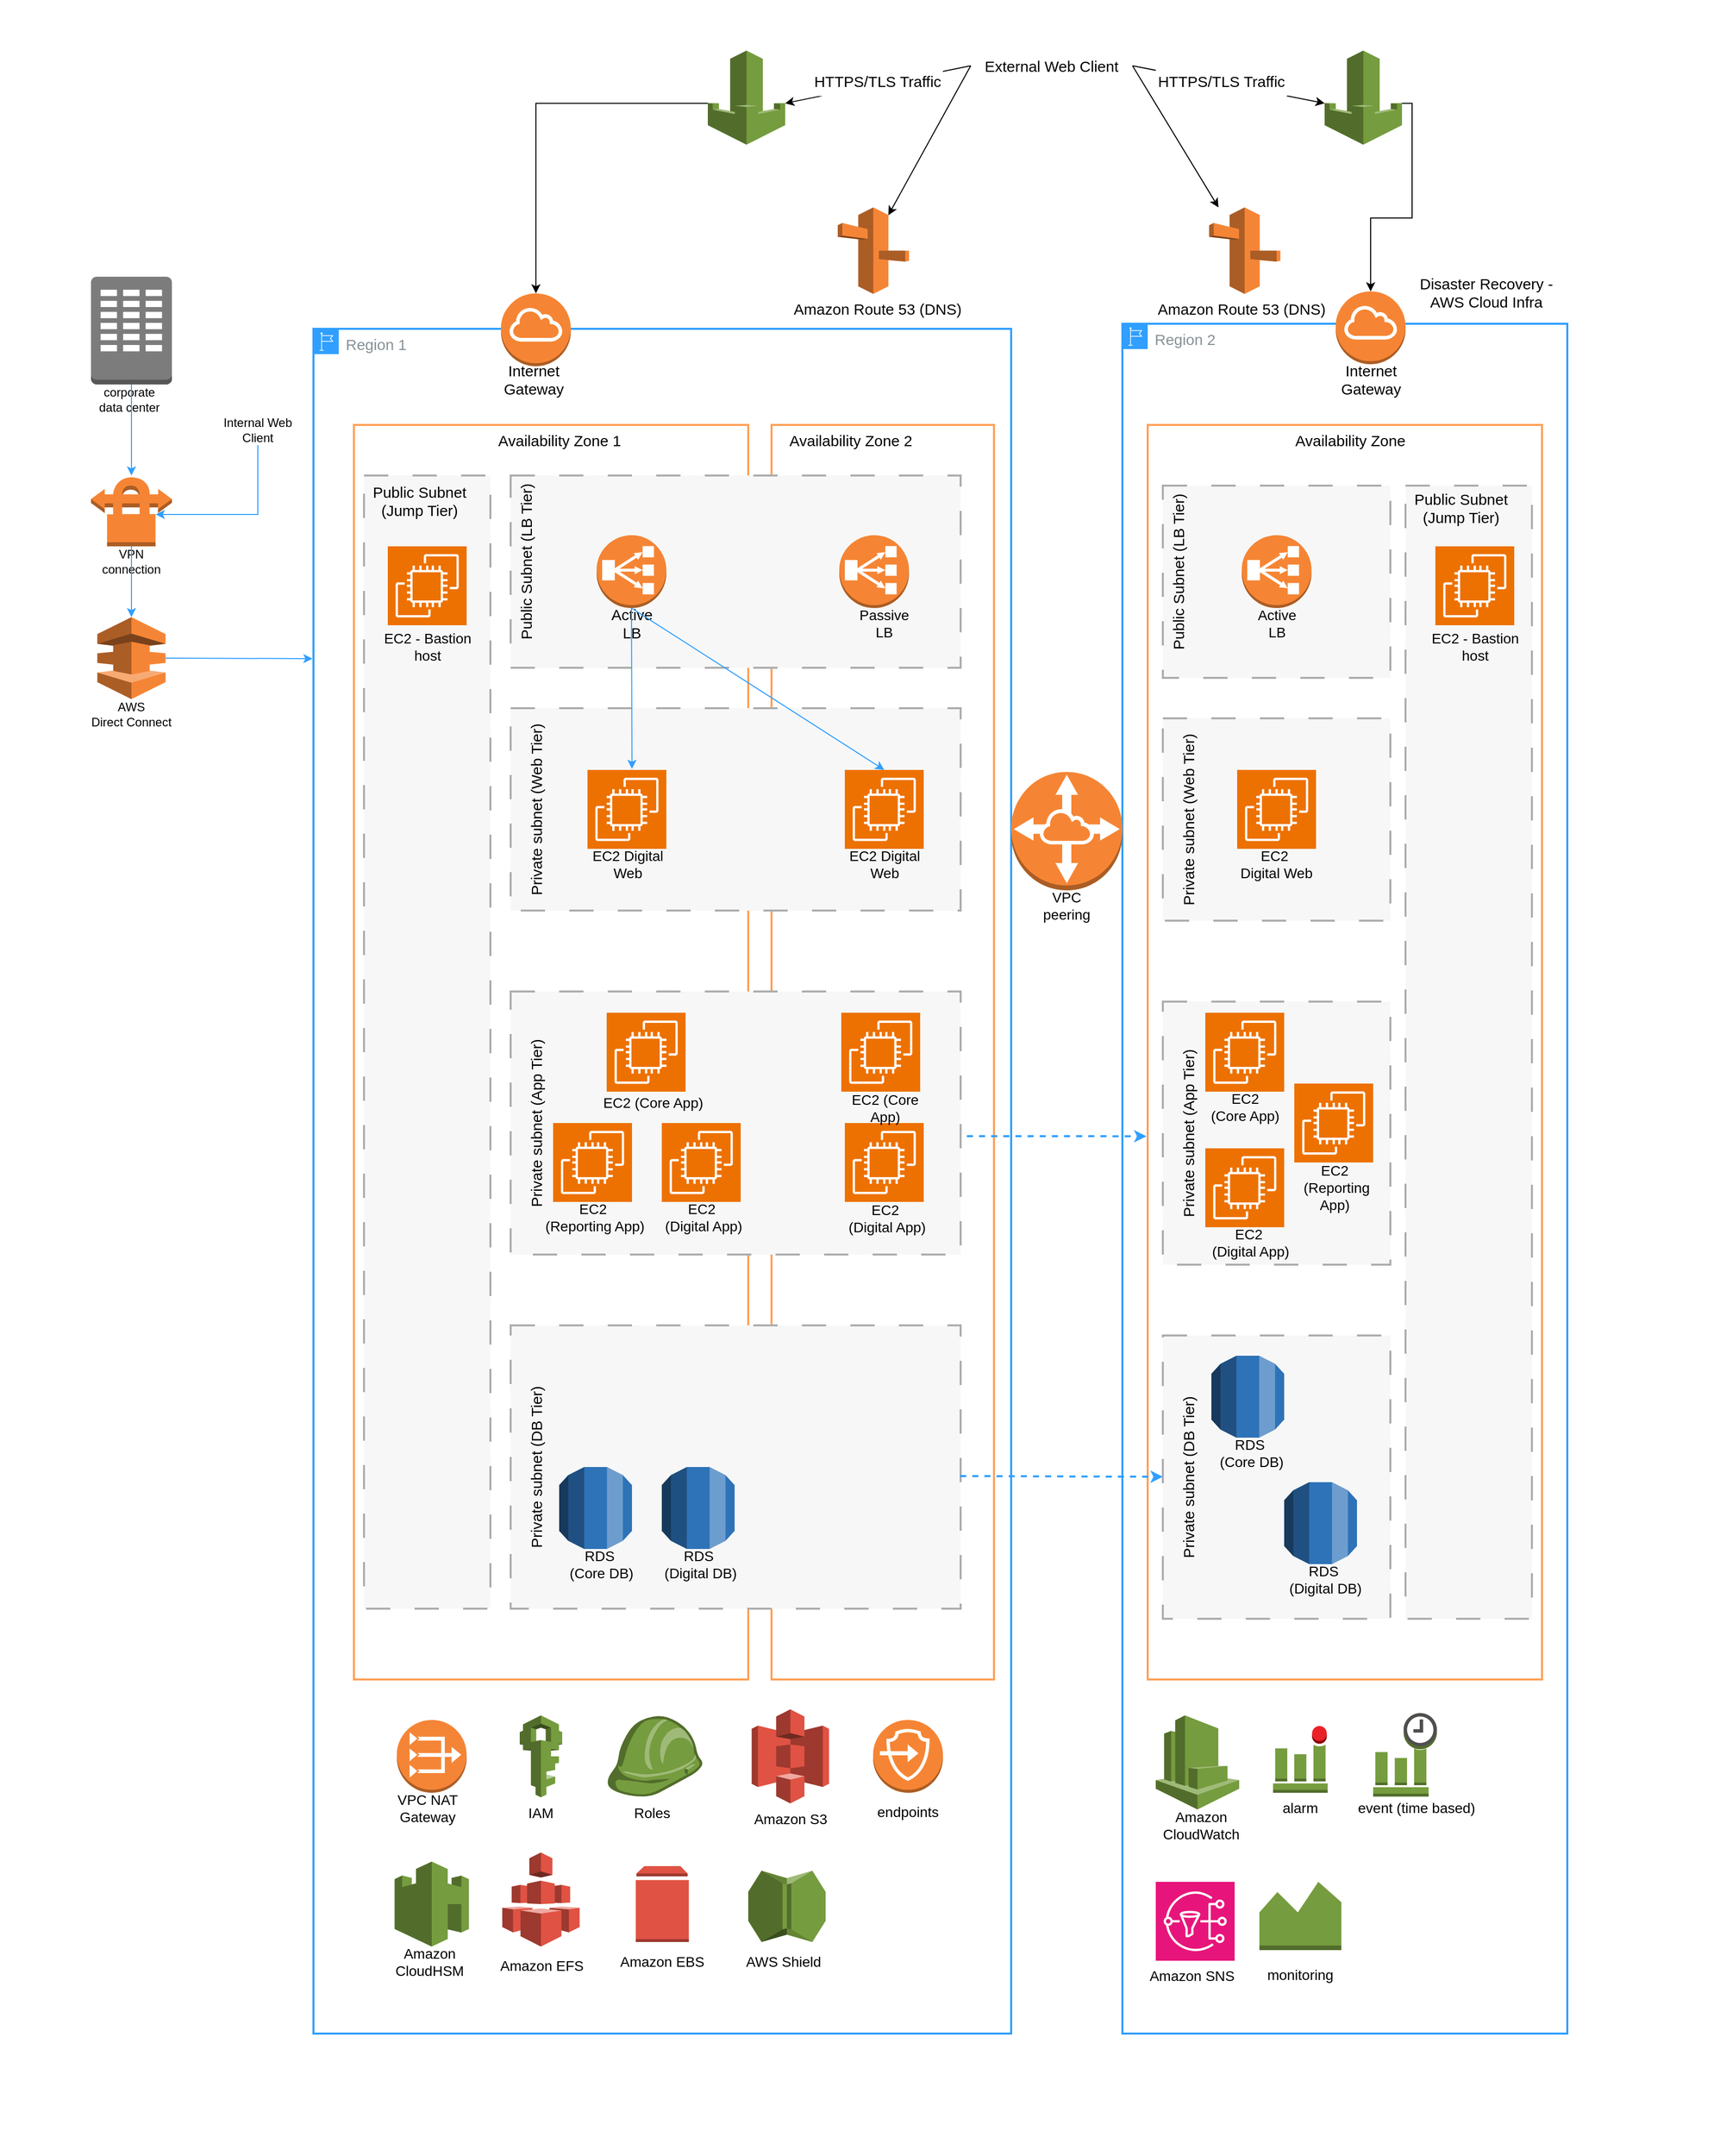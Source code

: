 <mxfile version="23.1.1" type="github">
  <diagram id="Ht1M8jgEwFfnCIfOTk4-" name="Page-1">
    <mxGraphModel dx="3609" dy="2168" grid="1" gridSize="10" guides="1" tooltips="1" connect="1" arrows="1" fold="1" page="1" pageScale="1" pageWidth="1169" pageHeight="827" background="#FFFFFF" math="0" shadow="0">
      <root>
        <mxCell id="0" />
        <mxCell id="1" parent="0" />
        <mxCell id="N3rWe9peeBkAscjfvoF--41" value="" style="rounded=0;whiteSpace=wrap;html=1;fillColor=default;strokeColor=none;" vertex="1" parent="1">
          <mxGeometry x="-40" y="-290" width="1700" height="2130" as="geometry" />
        </mxCell>
        <mxCell id="P5jOggsSqYRDdYvjbOyF-2" value="Region 1" style="sketch=0;outlineConnect=0;gradientColor=none;html=1;whiteSpace=wrap;fontSize=15;fontStyle=0;shape=mxgraph.aws4.group;grIcon=mxgraph.aws4.group_region;strokeColor=#309FFF;fillColor=none;verticalAlign=top;align=left;spacingLeft=30;fontColor=#879196;strokeWidth=2;" parent="1" vertex="1">
          <mxGeometry x="270" y="35" width="690" height="1685" as="geometry" />
        </mxCell>
        <mxCell id="P5jOggsSqYRDdYvjbOyF-3" value="Region 2" style="sketch=0;outlineConnect=0;gradientColor=none;html=1;whiteSpace=wrap;fontSize=15;fontStyle=0;shape=mxgraph.aws4.group;grIcon=mxgraph.aws4.group_region;strokeColor=#309FFF;fillColor=none;verticalAlign=top;align=left;spacingLeft=30;fontColor=#879196;strokeWidth=2;" parent="1" vertex="1">
          <mxGeometry x="1070" y="30" width="440" height="1690" as="geometry" />
        </mxCell>
        <mxCell id="P5jOggsSqYRDdYvjbOyF-4" value="" style="rounded=0;whiteSpace=wrap;html=1;fillColor=none;strokeColor=#FFA057;strokeWidth=2;fontSize=15;" parent="1" vertex="1">
          <mxGeometry x="310" y="130" width="390" height="1240" as="geometry" />
        </mxCell>
        <mxCell id="P5jOggsSqYRDdYvjbOyF-6" value="" style="rounded=0;whiteSpace=wrap;html=1;fillColor=none;strokeColor=#FFA057;strokeWidth=2;fontSize=15;" parent="1" vertex="1">
          <mxGeometry x="723" y="130" width="220" height="1240" as="geometry" />
        </mxCell>
        <mxCell id="P5jOggsSqYRDdYvjbOyF-7" value="" style="rounded=0;whiteSpace=wrap;html=1;fillColor=none;strokeColor=#FFA057;strokeWidth=2;fontSize=15;" parent="1" vertex="1">
          <mxGeometry x="1095" y="130" width="390" height="1240" as="geometry" />
        </mxCell>
        <mxCell id="P5jOggsSqYRDdYvjbOyF-9" value="" style="rounded=0;whiteSpace=wrap;html=1;fillColor=#F7F7F7;dashed=1;strokeColor=#ADADAD;dashPattern=12 12;strokeWidth=2;fontSize=15;" parent="1" vertex="1">
          <mxGeometry x="465" y="180" width="445" height="190" as="geometry" />
        </mxCell>
        <mxCell id="P5jOggsSqYRDdYvjbOyF-10" value="" style="rounded=0;whiteSpace=wrap;html=1;fillColor=#F7F7F7;dashed=1;strokeColor=#ADADAD;dashPattern=12 12;strokeWidth=2;fontSize=15;" parent="1" vertex="1">
          <mxGeometry x="465" y="410" width="445" height="200" as="geometry" />
        </mxCell>
        <mxCell id="P5jOggsSqYRDdYvjbOyF-11" value="" style="rounded=0;whiteSpace=wrap;html=1;fillColor=#F7F7F7;dashed=1;strokeColor=#ADADAD;dashPattern=12 12;strokeWidth=2;fontSize=15;" parent="1" vertex="1">
          <mxGeometry x="465" y="690" width="445" height="260" as="geometry" />
        </mxCell>
        <mxCell id="P5jOggsSqYRDdYvjbOyF-13" value="" style="rounded=0;whiteSpace=wrap;html=1;fillColor=#F7F7F7;dashed=1;strokeColor=#ADADAD;dashPattern=12 12;strokeWidth=2;fontSize=15;" parent="1" vertex="1">
          <mxGeometry x="465" y="1020" width="445" height="280" as="geometry" />
        </mxCell>
        <mxCell id="P5jOggsSqYRDdYvjbOyF-14" value="" style="rounded=0;whiteSpace=wrap;html=1;fillColor=#F7F7F7;dashed=1;strokeColor=#ADADAD;dashPattern=12 12;strokeWidth=2;fontSize=15;" parent="1" vertex="1">
          <mxGeometry x="320" y="180" width="125" height="1120" as="geometry" />
        </mxCell>
        <mxCell id="P5jOggsSqYRDdYvjbOyF-15" value="" style="rounded=0;whiteSpace=wrap;html=1;fillColor=#F7F7F7;dashed=1;strokeColor=#ADADAD;dashPattern=12 12;strokeWidth=2;fontSize=15;" parent="1" vertex="1">
          <mxGeometry x="1350" y="190" width="125" height="1120" as="geometry" />
        </mxCell>
        <mxCell id="P5jOggsSqYRDdYvjbOyF-16" value="" style="rounded=0;whiteSpace=wrap;html=1;fillColor=#F7F7F7;dashed=1;strokeColor=#ADADAD;dashPattern=12 12;strokeWidth=2;fontSize=15;" parent="1" vertex="1">
          <mxGeometry x="1110" y="190" width="225" height="190" as="geometry" />
        </mxCell>
        <mxCell id="P5jOggsSqYRDdYvjbOyF-17" value="" style="rounded=0;whiteSpace=wrap;html=1;fillColor=#F7F7F7;dashed=1;strokeColor=#ADADAD;dashPattern=12 12;strokeWidth=2;fontSize=15;" parent="1" vertex="1">
          <mxGeometry x="1110" y="420" width="225" height="200" as="geometry" />
        </mxCell>
        <mxCell id="P5jOggsSqYRDdYvjbOyF-18" value="" style="rounded=0;whiteSpace=wrap;html=1;fillColor=#F7F7F7;dashed=1;strokeColor=#ADADAD;dashPattern=12 12;strokeWidth=2;fontSize=15;" parent="1" vertex="1">
          <mxGeometry x="1110" y="700" width="225" height="260" as="geometry" />
        </mxCell>
        <mxCell id="P5jOggsSqYRDdYvjbOyF-19" value="" style="rounded=0;whiteSpace=wrap;html=1;fillColor=#F7F7F7;dashed=1;strokeColor=#ADADAD;dashPattern=12 12;strokeWidth=2;fontSize=15;" parent="1" vertex="1">
          <mxGeometry x="1110" y="1030" width="225" height="280" as="geometry" />
        </mxCell>
        <mxCell id="P5jOggsSqYRDdYvjbOyF-20" value="Public Subnet (LB Tier)" style="text;html=1;strokeColor=none;fillColor=none;align=center;verticalAlign=middle;whiteSpace=wrap;rounded=0;strokeWidth=2;rotation=-90;fontSize=15;" parent="1" vertex="1">
          <mxGeometry x="375" y="250" width="210" height="30" as="geometry" />
        </mxCell>
        <mxCell id="P5jOggsSqYRDdYvjbOyF-21" value="Private subnet (Web Tier)" style="text;html=1;strokeColor=none;fillColor=none;align=center;verticalAlign=middle;whiteSpace=wrap;rounded=0;strokeWidth=2;rotation=-90;fontSize=15;" parent="1" vertex="1">
          <mxGeometry x="385" y="495" width="210" height="30" as="geometry" />
        </mxCell>
        <mxCell id="P5jOggsSqYRDdYvjbOyF-22" value="Private subnet (App Tier)" style="text;html=1;strokeColor=none;fillColor=none;align=center;verticalAlign=middle;whiteSpace=wrap;rounded=0;strokeWidth=2;rotation=-90;fontSize=15;" parent="1" vertex="1">
          <mxGeometry x="385" y="805" width="210" height="30" as="geometry" />
        </mxCell>
        <mxCell id="P5jOggsSqYRDdYvjbOyF-24" value="Private subnet (DB Tier)" style="text;html=1;strokeColor=none;fillColor=none;align=center;verticalAlign=middle;whiteSpace=wrap;rounded=0;strokeWidth=2;rotation=-90;fontSize=15;" parent="1" vertex="1">
          <mxGeometry x="385" y="1145" width="210" height="30" as="geometry" />
        </mxCell>
        <mxCell id="P5jOggsSqYRDdYvjbOyF-25" value="Public Subnet (LB Tier)" style="text;html=1;strokeColor=none;fillColor=none;align=center;verticalAlign=middle;whiteSpace=wrap;rounded=0;strokeWidth=2;rotation=-90;fontSize=15;" parent="1" vertex="1">
          <mxGeometry x="1020" y="260" width="210" height="30" as="geometry" />
        </mxCell>
        <mxCell id="P5jOggsSqYRDdYvjbOyF-26" value="Private subnet (Web Tier)" style="text;html=1;strokeColor=none;fillColor=none;align=center;verticalAlign=middle;whiteSpace=wrap;rounded=0;strokeWidth=2;rotation=-90;fontSize=15;" parent="1" vertex="1">
          <mxGeometry x="1030" y="505" width="210" height="30" as="geometry" />
        </mxCell>
        <mxCell id="P5jOggsSqYRDdYvjbOyF-27" value="Private subnet (App Tier)" style="text;html=1;strokeColor=none;fillColor=none;align=center;verticalAlign=middle;whiteSpace=wrap;rounded=0;strokeWidth=2;rotation=-90;fontSize=15;" parent="1" vertex="1">
          <mxGeometry x="1030" y="815" width="210" height="30" as="geometry" />
        </mxCell>
        <mxCell id="P5jOggsSqYRDdYvjbOyF-28" value="Private subnet (DB Tier)" style="text;html=1;strokeColor=none;fillColor=none;align=center;verticalAlign=middle;whiteSpace=wrap;rounded=0;strokeWidth=2;rotation=-90;fontSize=15;" parent="1" vertex="1">
          <mxGeometry x="1030" y="1155" width="210" height="30" as="geometry" />
        </mxCell>
        <mxCell id="P5jOggsSqYRDdYvjbOyF-29" value="Public Subnet (Jump Tier)" style="text;html=1;strokeColor=none;fillColor=none;align=center;verticalAlign=middle;whiteSpace=wrap;rounded=0;strokeWidth=2;rotation=0;fontSize=15;" parent="1" vertex="1">
          <mxGeometry x="320" y="190" width="110" height="30" as="geometry" />
        </mxCell>
        <mxCell id="P5jOggsSqYRDdYvjbOyF-30" value="Public Subnet (Jump Tier)" style="text;html=1;strokeColor=none;fillColor=none;align=center;verticalAlign=middle;whiteSpace=wrap;rounded=0;strokeWidth=2;rotation=0;fontSize=15;" parent="1" vertex="1">
          <mxGeometry x="1350" y="197" width="110" height="30" as="geometry" />
        </mxCell>
        <mxCell id="P5jOggsSqYRDdYvjbOyF-31" value="" style="outlineConnect=0;dashed=0;verticalLabelPosition=bottom;verticalAlign=top;align=center;html=1;shape=mxgraph.aws3.classic_load_balancer;fillColor=#F58534;gradientColor=none;fontSize=15;" parent="1" vertex="1">
          <mxGeometry x="550" y="239" width="69" height="72" as="geometry" />
        </mxCell>
        <mxCell id="P5jOggsSqYRDdYvjbOyF-32" value="" style="outlineConnect=0;dashed=0;verticalLabelPosition=bottom;verticalAlign=top;align=center;html=1;shape=mxgraph.aws3.classic_load_balancer;fillColor=#F58534;gradientColor=none;fontSize=15;" parent="1" vertex="1">
          <mxGeometry x="790" y="239" width="69" height="72" as="geometry" />
        </mxCell>
        <mxCell id="P5jOggsSqYRDdYvjbOyF-33" value="" style="outlineConnect=0;dashed=0;verticalLabelPosition=bottom;verticalAlign=top;align=center;html=1;shape=mxgraph.aws3.classic_load_balancer;fillColor=#F58534;gradientColor=none;fontSize=15;" parent="1" vertex="1">
          <mxGeometry x="1188" y="239" width="69" height="72" as="geometry" />
        </mxCell>
        <mxCell id="P5jOggsSqYRDdYvjbOyF-34" value="Active LB" style="text;html=1;strokeColor=none;fillColor=none;align=center;verticalAlign=middle;whiteSpace=wrap;rounded=0;fontSize=15;" parent="1" vertex="1">
          <mxGeometry x="554.5" y="311" width="60" height="30" as="geometry" />
        </mxCell>
        <mxCell id="P5jOggsSqYRDdYvjbOyF-35" value="Active LB" style="text;html=1;strokeColor=none;fillColor=none;align=center;verticalAlign=middle;whiteSpace=wrap;rounded=0;fontSize=14;" parent="1" vertex="1">
          <mxGeometry x="1192.5" y="311" width="60" height="30" as="geometry" />
        </mxCell>
        <mxCell id="P5jOggsSqYRDdYvjbOyF-36" value="Passive LB" style="text;html=1;strokeColor=none;fillColor=none;align=center;verticalAlign=middle;whiteSpace=wrap;rounded=0;fontSize=14;" parent="1" vertex="1">
          <mxGeometry x="799" y="311" width="71" height="30" as="geometry" />
        </mxCell>
        <mxCell id="P5jOggsSqYRDdYvjbOyF-37" value="" style="sketch=0;points=[[0,0,0],[0.25,0,0],[0.5,0,0],[0.75,0,0],[1,0,0],[0,1,0],[0.25,1,0],[0.5,1,0],[0.75,1,0],[1,1,0],[0,0.25,0],[0,0.5,0],[0,0.75,0],[1,0.25,0],[1,0.5,0],[1,0.75,0]];outlineConnect=0;fontColor=#232F3E;fillColor=#ED7100;strokeColor=#ffffff;dashed=0;verticalLabelPosition=bottom;verticalAlign=top;align=center;html=1;fontSize=15;fontStyle=0;aspect=fixed;shape=mxgraph.aws4.resourceIcon;resIcon=mxgraph.aws4.ec2;" parent="1" vertex="1">
          <mxGeometry x="541" y="471" width="78" height="78" as="geometry" />
        </mxCell>
        <mxCell id="P5jOggsSqYRDdYvjbOyF-38" value="" style="sketch=0;points=[[0,0,0],[0.25,0,0],[0.5,0,0],[0.75,0,0],[1,0,0],[0,1,0],[0.25,1,0],[0.5,1,0],[0.75,1,0],[1,1,0],[0,0.25,0],[0,0.5,0],[0,0.75,0],[1,0.25,0],[1,0.5,0],[1,0.75,0]];outlineConnect=0;fontColor=#232F3E;fillColor=#ED7100;strokeColor=#ffffff;dashed=0;verticalLabelPosition=bottom;verticalAlign=top;align=center;html=1;fontSize=15;fontStyle=0;aspect=fixed;shape=mxgraph.aws4.resourceIcon;resIcon=mxgraph.aws4.ec2;" parent="1" vertex="1">
          <mxGeometry x="795.5" y="471" width="78" height="78" as="geometry" />
        </mxCell>
        <mxCell id="P5jOggsSqYRDdYvjbOyF-39" value="" style="sketch=0;points=[[0,0,0],[0.25,0,0],[0.5,0,0],[0.75,0,0],[1,0,0],[0,1,0],[0.25,1,0],[0.5,1,0],[0.75,1,0],[1,1,0],[0,0.25,0],[0,0.5,0],[0,0.75,0],[1,0.25,0],[1,0.5,0],[1,0.75,0]];outlineConnect=0;fontColor=#232F3E;fillColor=#ED7100;strokeColor=#ffffff;dashed=0;verticalLabelPosition=bottom;verticalAlign=top;align=center;html=1;fontSize=15;fontStyle=0;aspect=fixed;shape=mxgraph.aws4.resourceIcon;resIcon=mxgraph.aws4.ec2;" parent="1" vertex="1">
          <mxGeometry x="1183.5" y="471" width="78" height="78" as="geometry" />
        </mxCell>
        <mxCell id="P5jOggsSqYRDdYvjbOyF-40" value="" style="sketch=0;points=[[0,0,0],[0.25,0,0],[0.5,0,0],[0.75,0,0],[1,0,0],[0,1,0],[0.25,1,0],[0.5,1,0],[0.75,1,0],[1,1,0],[0,0.25,0],[0,0.5,0],[0,0.75,0],[1,0.25,0],[1,0.5,0],[1,0.75,0]];outlineConnect=0;fontColor=#232F3E;fillColor=#ED7100;strokeColor=#ffffff;dashed=0;verticalLabelPosition=bottom;verticalAlign=top;align=center;html=1;fontSize=15;fontStyle=0;aspect=fixed;shape=mxgraph.aws4.resourceIcon;resIcon=mxgraph.aws4.ec2;" parent="1" vertex="1">
          <mxGeometry x="560" y="711" width="78" height="78" as="geometry" />
        </mxCell>
        <mxCell id="P5jOggsSqYRDdYvjbOyF-41" value="" style="sketch=0;points=[[0,0,0],[0.25,0,0],[0.5,0,0],[0.75,0,0],[1,0,0],[0,1,0],[0.25,1,0],[0.5,1,0],[0.75,1,0],[1,1,0],[0,0.25,0],[0,0.5,0],[0,0.75,0],[1,0.25,0],[1,0.5,0],[1,0.75,0]];outlineConnect=0;fontColor=#232F3E;fillColor=#ED7100;strokeColor=#ffffff;dashed=0;verticalLabelPosition=bottom;verticalAlign=top;align=center;html=1;fontSize=15;fontStyle=0;aspect=fixed;shape=mxgraph.aws4.resourceIcon;resIcon=mxgraph.aws4.ec2;" parent="1" vertex="1">
          <mxGeometry x="507" y="820" width="78" height="78" as="geometry" />
        </mxCell>
        <mxCell id="P5jOggsSqYRDdYvjbOyF-42" value="" style="sketch=0;points=[[0,0,0],[0.25,0,0],[0.5,0,0],[0.75,0,0],[1,0,0],[0,1,0],[0.25,1,0],[0.5,1,0],[0.75,1,0],[1,1,0],[0,0.25,0],[0,0.5,0],[0,0.75,0],[1,0.25,0],[1,0.5,0],[1,0.75,0]];outlineConnect=0;fontColor=#232F3E;fillColor=#ED7100;strokeColor=#ffffff;dashed=0;verticalLabelPosition=bottom;verticalAlign=top;align=center;html=1;fontSize=15;fontStyle=0;aspect=fixed;shape=mxgraph.aws4.resourceIcon;resIcon=mxgraph.aws4.ec2;" parent="1" vertex="1">
          <mxGeometry x="614.5" y="820" width="78" height="78" as="geometry" />
        </mxCell>
        <mxCell id="P5jOggsSqYRDdYvjbOyF-43" value="" style="sketch=0;points=[[0,0,0],[0.25,0,0],[0.5,0,0],[0.75,0,0],[1,0,0],[0,1,0],[0.25,1,0],[0.5,1,0],[0.75,1,0],[1,1,0],[0,0.25,0],[0,0.5,0],[0,0.75,0],[1,0.25,0],[1,0.5,0],[1,0.75,0]];outlineConnect=0;fontColor=#232F3E;fillColor=#ED7100;strokeColor=#ffffff;dashed=0;verticalLabelPosition=bottom;verticalAlign=top;align=center;html=1;fontSize=15;fontStyle=0;aspect=fixed;shape=mxgraph.aws4.resourceIcon;resIcon=mxgraph.aws4.ec2;" parent="1" vertex="1">
          <mxGeometry x="792" y="711" width="78" height="78" as="geometry" />
        </mxCell>
        <mxCell id="P5jOggsSqYRDdYvjbOyF-44" value="" style="sketch=0;points=[[0,0,0],[0.25,0,0],[0.5,0,0],[0.75,0,0],[1,0,0],[0,1,0],[0.25,1,0],[0.5,1,0],[0.75,1,0],[1,1,0],[0,0.25,0],[0,0.5,0],[0,0.75,0],[1,0.25,0],[1,0.5,0],[1,0.75,0]];outlineConnect=0;fontColor=#232F3E;fillColor=#ED7100;strokeColor=#ffffff;dashed=0;verticalLabelPosition=bottom;verticalAlign=top;align=center;html=1;fontSize=15;fontStyle=0;aspect=fixed;shape=mxgraph.aws4.resourceIcon;resIcon=mxgraph.aws4.ec2;" parent="1" vertex="1">
          <mxGeometry x="795.5" y="820" width="78" height="78" as="geometry" />
        </mxCell>
        <mxCell id="P5jOggsSqYRDdYvjbOyF-45" value="" style="sketch=0;points=[[0,0,0],[0.25,0,0],[0.5,0,0],[0.75,0,0],[1,0,0],[0,1,0],[0.25,1,0],[0.5,1,0],[0.75,1,0],[1,1,0],[0,0.25,0],[0,0.5,0],[0,0.75,0],[1,0.25,0],[1,0.5,0],[1,0.75,0]];outlineConnect=0;fontColor=#232F3E;fillColor=#ED7100;strokeColor=#ffffff;dashed=0;verticalLabelPosition=bottom;verticalAlign=top;align=center;html=1;fontSize=15;fontStyle=0;aspect=fixed;shape=mxgraph.aws4.resourceIcon;resIcon=mxgraph.aws4.ec2;" parent="1" vertex="1">
          <mxGeometry x="1152" y="711" width="78" height="78" as="geometry" />
        </mxCell>
        <mxCell id="P5jOggsSqYRDdYvjbOyF-46" value="" style="sketch=0;points=[[0,0,0],[0.25,0,0],[0.5,0,0],[0.75,0,0],[1,0,0],[0,1,0],[0.25,1,0],[0.5,1,0],[0.75,1,0],[1,1,0],[0,0.25,0],[0,0.5,0],[0,0.75,0],[1,0.25,0],[1,0.5,0],[1,0.75,0]];outlineConnect=0;fontColor=#232F3E;fillColor=#ED7100;strokeColor=#ffffff;dashed=0;verticalLabelPosition=bottom;verticalAlign=top;align=center;html=1;fontSize=15;fontStyle=0;aspect=fixed;shape=mxgraph.aws4.resourceIcon;resIcon=mxgraph.aws4.ec2;" parent="1" vertex="1">
          <mxGeometry x="1240" y="781" width="78" height="78" as="geometry" />
        </mxCell>
        <mxCell id="P5jOggsSqYRDdYvjbOyF-47" value="" style="sketch=0;points=[[0,0,0],[0.25,0,0],[0.5,0,0],[0.75,0,0],[1,0,0],[0,1,0],[0.25,1,0],[0.5,1,0],[0.75,1,0],[1,1,0],[0,0.25,0],[0,0.5,0],[0,0.75,0],[1,0.25,0],[1,0.5,0],[1,0.75,0]];outlineConnect=0;fontColor=#232F3E;fillColor=#ED7100;strokeColor=#ffffff;dashed=0;verticalLabelPosition=bottom;verticalAlign=top;align=center;html=1;fontSize=15;fontStyle=0;aspect=fixed;shape=mxgraph.aws4.resourceIcon;resIcon=mxgraph.aws4.ec2;" parent="1" vertex="1">
          <mxGeometry x="1152" y="845" width="78" height="78" as="geometry" />
        </mxCell>
        <mxCell id="P5jOggsSqYRDdYvjbOyF-48" value="" style="sketch=0;points=[[0,0,0],[0.25,0,0],[0.5,0,0],[0.75,0,0],[1,0,0],[0,1,0],[0.25,1,0],[0.5,1,0],[0.75,1,0],[1,1,0],[0,0.25,0],[0,0.5,0],[0,0.75,0],[1,0.25,0],[1,0.5,0],[1,0.75,0]];outlineConnect=0;fontColor=#232F3E;fillColor=#ED7100;strokeColor=#ffffff;dashed=0;verticalLabelPosition=bottom;verticalAlign=top;align=center;html=1;fontSize=15;fontStyle=0;aspect=fixed;shape=mxgraph.aws4.resourceIcon;resIcon=mxgraph.aws4.ec2;" parent="1" vertex="1">
          <mxGeometry x="343.5" y="250" width="78" height="78" as="geometry" />
        </mxCell>
        <mxCell id="P5jOggsSqYRDdYvjbOyF-49" value="" style="sketch=0;points=[[0,0,0],[0.25,0,0],[0.5,0,0],[0.75,0,0],[1,0,0],[0,1,0],[0.25,1,0],[0.5,1,0],[0.75,1,0],[1,1,0],[0,0.25,0],[0,0.5,0],[0,0.75,0],[1,0.25,0],[1,0.5,0],[1,0.75,0]];outlineConnect=0;fontColor=#232F3E;fillColor=#ED7100;strokeColor=#ffffff;dashed=0;verticalLabelPosition=bottom;verticalAlign=top;align=center;html=1;fontSize=15;fontStyle=0;aspect=fixed;shape=mxgraph.aws4.resourceIcon;resIcon=mxgraph.aws4.ec2;" parent="1" vertex="1">
          <mxGeometry x="1379.5" y="250" width="78" height="78" as="geometry" />
        </mxCell>
        <mxCell id="P5jOggsSqYRDdYvjbOyF-50" value="" style="outlineConnect=0;dashed=0;verticalLabelPosition=bottom;verticalAlign=top;align=center;html=1;shape=mxgraph.aws3.rds;fillColor=#2E73B8;gradientColor=none;fontSize=15;" parent="1" vertex="1">
          <mxGeometry x="513" y="1160" width="72" height="81" as="geometry" />
        </mxCell>
        <mxCell id="P5jOggsSqYRDdYvjbOyF-53" value="" style="outlineConnect=0;dashed=0;verticalLabelPosition=bottom;verticalAlign=top;align=center;html=1;shape=mxgraph.aws3.rds;fillColor=#2E73B8;gradientColor=none;fontSize=15;" parent="1" vertex="1">
          <mxGeometry x="614.5" y="1160" width="72" height="81" as="geometry" />
        </mxCell>
        <mxCell id="P5jOggsSqYRDdYvjbOyF-55" value="" style="outlineConnect=0;dashed=0;verticalLabelPosition=bottom;verticalAlign=top;align=center;html=1;shape=mxgraph.aws3.rds;fillColor=#2E73B8;gradientColor=none;fontSize=15;" parent="1" vertex="1">
          <mxGeometry x="1158" y="1050" width="72" height="81" as="geometry" />
        </mxCell>
        <mxCell id="P5jOggsSqYRDdYvjbOyF-56" value="" style="outlineConnect=0;dashed=0;verticalLabelPosition=bottom;verticalAlign=top;align=center;html=1;shape=mxgraph.aws3.rds;fillColor=#2E73B8;gradientColor=none;fontSize=15;" parent="1" vertex="1">
          <mxGeometry x="1230" y="1175" width="72" height="81" as="geometry" />
        </mxCell>
        <mxCell id="P5jOggsSqYRDdYvjbOyF-57" value="EC2 Digital Web" style="text;html=1;strokeColor=none;fillColor=none;align=center;verticalAlign=middle;whiteSpace=wrap;rounded=0;fontSize=14;" parent="1" vertex="1">
          <mxGeometry x="541" y="549" width="80" height="30" as="geometry" />
        </mxCell>
        <mxCell id="P5jOggsSqYRDdYvjbOyF-59" value="EC2 (Core App)" style="text;html=1;strokeColor=none;fillColor=none;align=center;verticalAlign=middle;whiteSpace=wrap;rounded=0;fontSize=14;" parent="1" vertex="1">
          <mxGeometry x="552" y="785" width="108" height="30" as="geometry" />
        </mxCell>
        <mxCell id="P5jOggsSqYRDdYvjbOyF-60" value="EC2&lt;br style=&quot;font-size: 14px;&quot;&gt;&amp;nbsp;(Reporting App)" style="text;html=1;strokeColor=none;fillColor=none;align=center;verticalAlign=middle;whiteSpace=wrap;rounded=0;fontSize=14;" parent="1" vertex="1">
          <mxGeometry x="488.5" y="898" width="115" height="30" as="geometry" />
        </mxCell>
        <mxCell id="P5jOggsSqYRDdYvjbOyF-61" value="EC2&lt;br style=&quot;font-size: 14px;&quot;&gt;&amp;nbsp;(Digital App)" style="text;html=1;strokeColor=none;fillColor=none;align=center;verticalAlign=middle;whiteSpace=wrap;rounded=0;fontSize=14;" parent="1" vertex="1">
          <mxGeometry x="603.63" y="898" width="99.75" height="30" as="geometry" />
        </mxCell>
        <mxCell id="P5jOggsSqYRDdYvjbOyF-69" value="EC2 - Bastion host" style="text;html=1;strokeColor=none;fillColor=none;align=center;verticalAlign=middle;whiteSpace=wrap;rounded=0;fontSize=14;" parent="1" vertex="1">
          <mxGeometry x="337.5" y="328" width="90" height="42" as="geometry" />
        </mxCell>
        <mxCell id="P5jOggsSqYRDdYvjbOyF-70" value="EC2 - Bastion host" style="text;html=1;strokeColor=none;fillColor=none;align=center;verticalAlign=middle;whiteSpace=wrap;rounded=0;fontSize=14;" parent="1" vertex="1">
          <mxGeometry x="1373.5" y="328" width="90" height="42" as="geometry" />
        </mxCell>
        <mxCell id="P5jOggsSqYRDdYvjbOyF-71" value="EC2 Digital Web" style="text;html=1;strokeColor=none;fillColor=none;align=center;verticalAlign=middle;whiteSpace=wrap;rounded=0;fontSize=14;" parent="1" vertex="1">
          <mxGeometry x="788.5" y="549" width="92" height="30" as="geometry" />
        </mxCell>
        <mxCell id="P5jOggsSqYRDdYvjbOyF-72" value="EC2 (Core App)" style="text;html=1;strokeColor=none;fillColor=none;align=center;verticalAlign=middle;whiteSpace=wrap;rounded=0;fontSize=14;" parent="1" vertex="1">
          <mxGeometry x="790" y="790" width="91" height="30" as="geometry" />
        </mxCell>
        <mxCell id="P5jOggsSqYRDdYvjbOyF-73" value="EC2 &lt;br style=&quot;font-size: 14px;&quot;&gt;(Core App)" style="text;html=1;strokeColor=none;fillColor=none;align=center;verticalAlign=middle;whiteSpace=wrap;rounded=0;fontSize=14;" parent="1" vertex="1">
          <mxGeometry x="1133.75" y="789" width="114.5" height="30" as="geometry" />
        </mxCell>
        <mxCell id="P5jOggsSqYRDdYvjbOyF-74" value="EC2&lt;br style=&quot;font-size: 14px;&quot;&gt;&amp;nbsp;Digital Web" style="text;html=1;strokeColor=none;fillColor=none;align=center;verticalAlign=middle;whiteSpace=wrap;rounded=0;fontSize=14;" parent="1" vertex="1">
          <mxGeometry x="1178.5" y="549" width="83" height="30" as="geometry" />
        </mxCell>
        <mxCell id="P5jOggsSqYRDdYvjbOyF-75" value="EC2&lt;br style=&quot;font-size: 14px;&quot;&gt;&amp;nbsp;(Digital App)" style="text;html=1;strokeColor=none;fillColor=none;align=center;verticalAlign=middle;whiteSpace=wrap;rounded=0;fontSize=14;" parent="1" vertex="1">
          <mxGeometry x="792" y="899" width="86.5" height="30" as="geometry" />
        </mxCell>
        <mxCell id="P5jOggsSqYRDdYvjbOyF-76" value="EC2&lt;br style=&quot;font-size: 14px;&quot;&gt;&amp;nbsp;(Digital App)" style="text;html=1;strokeColor=none;fillColor=none;align=center;verticalAlign=middle;whiteSpace=wrap;rounded=0;fontSize=14;" parent="1" vertex="1">
          <mxGeometry x="1150" y="923" width="90" height="30" as="geometry" />
        </mxCell>
        <mxCell id="P5jOggsSqYRDdYvjbOyF-77" value="EC2&lt;br style=&quot;font-size: 14px;&quot;&gt;&amp;nbsp;(Reporting App)" style="text;html=1;strokeColor=none;fillColor=none;align=center;verticalAlign=middle;whiteSpace=wrap;rounded=0;fontSize=14;" parent="1" vertex="1">
          <mxGeometry x="1230" y="869" width="100" height="30" as="geometry" />
        </mxCell>
        <mxCell id="P5jOggsSqYRDdYvjbOyF-79" value="" style="outlineConnect=0;dashed=0;verticalLabelPosition=bottom;verticalAlign=top;align=center;html=1;shape=mxgraph.aws3.waf;fillColor=#759C3E;gradientColor=none;fontSize=15;" parent="1" vertex="1">
          <mxGeometry x="660" y="-240" width="76.5" height="93" as="geometry" />
        </mxCell>
        <mxCell id="P5jOggsSqYRDdYvjbOyF-80" value="" style="outlineConnect=0;dashed=0;verticalLabelPosition=bottom;verticalAlign=top;align=center;html=1;shape=mxgraph.aws3.route_53;fillColor=#F58536;gradientColor=none;fontSize=15;" parent="1" vertex="1">
          <mxGeometry x="788.5" y="-85" width="70.5" height="85.5" as="geometry" />
        </mxCell>
        <mxCell id="P5jOggsSqYRDdYvjbOyF-82" value="" style="outlineConnect=0;dashed=0;verticalLabelPosition=bottom;verticalAlign=top;align=center;html=1;shape=mxgraph.aws3.route_53;fillColor=#F58536;gradientColor=none;fontSize=15;" parent="1" vertex="1">
          <mxGeometry x="1155.75" y="-85" width="70.5" height="85.5" as="geometry" />
        </mxCell>
        <mxCell id="P5jOggsSqYRDdYvjbOyF-84" value="" style="outlineConnect=0;dashed=0;verticalLabelPosition=bottom;verticalAlign=top;align=center;html=1;shape=mxgraph.aws3.waf;fillColor=#759C3E;gradientColor=none;fontSize=15;" parent="1" vertex="1">
          <mxGeometry x="1270" y="-240" width="76.5" height="93" as="geometry" />
        </mxCell>
        <mxCell id="P5jOggsSqYRDdYvjbOyF-85" value="" style="outlineConnect=0;dashed=0;verticalLabelPosition=bottom;verticalAlign=top;align=center;html=1;shape=mxgraph.aws3.internet_gateway;fillColor=#F58534;gradientColor=none;fontSize=15;" parent="1" vertex="1">
          <mxGeometry x="455.5" width="69" height="72" as="geometry" />
        </mxCell>
        <mxCell id="P5jOggsSqYRDdYvjbOyF-86" value="" style="outlineConnect=0;dashed=0;verticalLabelPosition=bottom;verticalAlign=top;align=center;html=1;shape=mxgraph.aws3.internet_gateway;fillColor=#F58534;gradientColor=none;fontSize=15;" parent="1" vertex="1">
          <mxGeometry x="1281" y="-2" width="69" height="72" as="geometry" />
        </mxCell>
        <mxCell id="P5jOggsSqYRDdYvjbOyF-87" value="External Web Client" style="text;html=1;strokeColor=none;fillColor=none;align=center;verticalAlign=middle;whiteSpace=wrap;rounded=0;fontSize=15;" parent="1" vertex="1">
          <mxGeometry x="920" y="-240" width="160" height="30" as="geometry" />
        </mxCell>
        <mxCell id="P5jOggsSqYRDdYvjbOyF-88" value="" style="endArrow=classic;html=1;rounded=0;exitX=0;exitY=0.5;exitDx=0;exitDy=0;entryX=1;entryY=0.56;entryDx=0;entryDy=0;entryPerimeter=0;fontSize=15;" parent="1" source="P5jOggsSqYRDdYvjbOyF-87" target="P5jOggsSqYRDdYvjbOyF-79" edge="1">
          <mxGeometry width="50" height="50" relative="1" as="geometry">
            <mxPoint x="790" y="-510" as="sourcePoint" />
            <mxPoint x="840" y="-560" as="targetPoint" />
          </mxGeometry>
        </mxCell>
        <mxCell id="P5jOggsSqYRDdYvjbOyF-90" value="" style="endArrow=classic;html=1;rounded=0;exitX=1;exitY=0.5;exitDx=0;exitDy=0;entryX=0;entryY=0.56;entryDx=0;entryDy=0;entryPerimeter=0;fontSize=15;" parent="1" source="P5jOggsSqYRDdYvjbOyF-87" target="P5jOggsSqYRDdYvjbOyF-84" edge="1">
          <mxGeometry width="50" height="50" relative="1" as="geometry">
            <mxPoint x="790" y="-510" as="sourcePoint" />
            <mxPoint x="840" y="-560" as="targetPoint" />
          </mxGeometry>
        </mxCell>
        <mxCell id="P5jOggsSqYRDdYvjbOyF-91" value="HTTPS/TLS Traffic" style="text;html=1;strokeColor=none;fillColor=default;align=center;verticalAlign=middle;whiteSpace=wrap;rounded=0;fontSize=15;labelBackgroundColor=none;" parent="1" vertex="1">
          <mxGeometry x="762.5" y="-225" width="130" height="30" as="geometry" />
        </mxCell>
        <mxCell id="P5jOggsSqYRDdYvjbOyF-93" value="HTTPS/TLS Traffic" style="text;html=1;strokeColor=none;fillColor=default;align=center;verticalAlign=middle;whiteSpace=wrap;rounded=0;fontSize=15;labelBackgroundColor=none;" parent="1" vertex="1">
          <mxGeometry x="1103" y="-225" width="130" height="30" as="geometry" />
        </mxCell>
        <mxCell id="P5jOggsSqYRDdYvjbOyF-95" value="Internet Gateway" style="text;html=1;strokeColor=none;fillColor=none;align=center;verticalAlign=middle;whiteSpace=wrap;rounded=0;fontSize=15;" parent="1" vertex="1">
          <mxGeometry x="430" y="70" width="115.5" height="30" as="geometry" />
        </mxCell>
        <mxCell id="P5jOggsSqYRDdYvjbOyF-96" value="Internet Gateway" style="text;html=1;strokeColor=none;fillColor=none;align=center;verticalAlign=middle;whiteSpace=wrap;rounded=0;fontSize=15;" parent="1" vertex="1">
          <mxGeometry x="1257.75" y="70" width="115.5" height="30" as="geometry" />
        </mxCell>
        <mxCell id="P5jOggsSqYRDdYvjbOyF-97" value="Availability Zone 1" style="text;html=1;strokeColor=none;fillColor=none;align=center;verticalAlign=middle;whiteSpace=wrap;rounded=0;fontSize=15;" parent="1" vertex="1">
          <mxGeometry x="447" y="130" width="133" height="30" as="geometry" />
        </mxCell>
        <mxCell id="P5jOggsSqYRDdYvjbOyF-98" value="Availability Zone 2" style="text;html=1;strokeColor=none;fillColor=none;align=center;verticalAlign=middle;whiteSpace=wrap;rounded=0;fontSize=15;" parent="1" vertex="1">
          <mxGeometry x="735" y="130" width="133" height="30" as="geometry" />
        </mxCell>
        <mxCell id="P5jOggsSqYRDdYvjbOyF-99" value="Availability Zone" style="text;html=1;strokeColor=none;fillColor=none;align=center;verticalAlign=middle;whiteSpace=wrap;rounded=0;fontSize=15;" parent="1" vertex="1">
          <mxGeometry x="1229" y="130" width="133" height="30" as="geometry" />
        </mxCell>
        <mxCell id="P5jOggsSqYRDdYvjbOyF-100" value="" style="endArrow=classic;html=1;rounded=0;entryX=0.71;entryY=0.09;entryDx=0;entryDy=0;entryPerimeter=0;exitX=0;exitY=0.5;exitDx=0;exitDy=0;fontSize=15;" parent="1" source="P5jOggsSqYRDdYvjbOyF-87" target="P5jOggsSqYRDdYvjbOyF-80" edge="1">
          <mxGeometry width="50" height="50" relative="1" as="geometry">
            <mxPoint x="980" y="-170" as="sourcePoint" />
            <mxPoint x="840" y="-200" as="targetPoint" />
          </mxGeometry>
        </mxCell>
        <mxCell id="P5jOggsSqYRDdYvjbOyF-101" value="" style="endArrow=classic;html=1;rounded=0;exitX=1;exitY=0.5;exitDx=0;exitDy=0;fontSize=15;" parent="1" source="P5jOggsSqYRDdYvjbOyF-87" target="P5jOggsSqYRDdYvjbOyF-82" edge="1">
          <mxGeometry width="50" height="50" relative="1" as="geometry">
            <mxPoint x="1090" y="-350" as="sourcePoint" />
            <mxPoint x="930" y="-215" as="targetPoint" />
          </mxGeometry>
        </mxCell>
        <mxCell id="P5jOggsSqYRDdYvjbOyF-102" value="Amazon Route 53 (DNS)" style="text;html=1;strokeColor=none;fillColor=none;align=center;verticalAlign=middle;whiteSpace=wrap;rounded=0;fontSize=15;" parent="1" vertex="1">
          <mxGeometry x="742.5" width="170" height="30" as="geometry" />
        </mxCell>
        <mxCell id="P5jOggsSqYRDdYvjbOyF-103" value="Amazon Route 53 (DNS)" style="text;html=1;strokeColor=none;fillColor=none;align=center;verticalAlign=middle;whiteSpace=wrap;rounded=0;fontSize=15;" parent="1" vertex="1">
          <mxGeometry x="1103" width="170" height="30" as="geometry" />
        </mxCell>
        <mxCell id="P5jOggsSqYRDdYvjbOyF-104" value="&lt;font style=&quot;font-size: 15px;&quot;&gt;Disaster Recovery - AWS Cloud Infra&lt;/font&gt;" style="text;html=1;strokeColor=none;fillColor=none;align=center;verticalAlign=middle;whiteSpace=wrap;rounded=0;fontSize=15;" parent="1" vertex="1">
          <mxGeometry x="1350" y="-32" width="160" height="62" as="geometry" />
        </mxCell>
        <mxCell id="P5jOggsSqYRDdYvjbOyF-106" value="" style="endArrow=classic;html=1;rounded=0;entryX=0.5;entryY=0;entryDx=0;entryDy=0;entryPerimeter=0;exitX=0;exitY=0.56;exitDx=0;exitDy=0;exitPerimeter=0;edgeStyle=orthogonalEdgeStyle;fontSize=15;" parent="1" source="P5jOggsSqYRDdYvjbOyF-79" target="P5jOggsSqYRDdYvjbOyF-85" edge="1">
          <mxGeometry width="50" height="50" relative="1" as="geometry">
            <mxPoint x="790" y="380" as="sourcePoint" />
            <mxPoint x="840" y="330" as="targetPoint" />
          </mxGeometry>
        </mxCell>
        <mxCell id="P5jOggsSqYRDdYvjbOyF-107" value="" style="endArrow=classic;html=1;rounded=0;entryX=0.5;entryY=0;entryDx=0;entryDy=0;entryPerimeter=0;exitX=1;exitY=0.56;exitDx=0;exitDy=0;exitPerimeter=0;edgeStyle=orthogonalEdgeStyle;fontSize=15;" parent="1" source="P5jOggsSqYRDdYvjbOyF-84" target="P5jOggsSqYRDdYvjbOyF-86" edge="1">
          <mxGeometry width="50" height="50" relative="1" as="geometry">
            <mxPoint x="670" y="-178" as="sourcePoint" />
            <mxPoint x="500" y="10" as="targetPoint" />
          </mxGeometry>
        </mxCell>
        <mxCell id="P5jOggsSqYRDdYvjbOyF-108" value="" style="endArrow=classic;html=1;rounded=0;exitX=0.5;exitY=0;exitDx=0;exitDy=0;fontSize=14;strokeColor=#309FFF;" parent="1" source="P5jOggsSqYRDdYvjbOyF-34" edge="1">
          <mxGeometry width="50" height="50" relative="1" as="geometry">
            <mxPoint x="585" y="311" as="sourcePoint" />
            <mxPoint x="585" y="470" as="targetPoint" />
          </mxGeometry>
        </mxCell>
        <mxCell id="P5jOggsSqYRDdYvjbOyF-109" value="" style="endArrow=classic;html=1;rounded=0;exitX=0.5;exitY=1;exitDx=0;exitDy=0;exitPerimeter=0;entryX=0.5;entryY=0;entryDx=0;entryDy=0;entryPerimeter=0;fontSize=15;strokeColor=#309FFF;" parent="1" source="P5jOggsSqYRDdYvjbOyF-31" target="P5jOggsSqYRDdYvjbOyF-38" edge="1">
          <mxGeometry width="50" height="50" relative="1" as="geometry">
            <mxPoint x="790" y="200" as="sourcePoint" />
            <mxPoint x="840" y="150" as="targetPoint" />
          </mxGeometry>
        </mxCell>
        <mxCell id="P5jOggsSqYRDdYvjbOyF-110" value="" style="outlineConnect=0;dashed=0;verticalLabelPosition=bottom;verticalAlign=top;align=center;html=1;shape=mxgraph.aws3.vpc_peering;fillColor=#F58534;gradientColor=none;fontSize=15;" parent="1" vertex="1">
          <mxGeometry x="960" y="473" width="110" height="117" as="geometry" />
        </mxCell>
        <mxCell id="P5jOggsSqYRDdYvjbOyF-111" value="VPC peering" style="text;html=1;strokeColor=none;fillColor=none;align=center;verticalAlign=middle;whiteSpace=wrap;rounded=0;fontSize=14;" parent="1" vertex="1">
          <mxGeometry x="985" y="590" width="60" height="30" as="geometry" />
        </mxCell>
        <mxCell id="P5jOggsSqYRDdYvjbOyF-112" value="" style="endArrow=classic;html=1;rounded=0;exitX=1.014;exitY=0.55;exitDx=0;exitDy=0;exitPerimeter=0;entryX=-0.003;entryY=0.567;entryDx=0;entryDy=0;entryPerimeter=0;strokeWidth=2;dashed=1;strokeColor=#309FFF;" parent="1" source="P5jOggsSqYRDdYvjbOyF-11" target="P5jOggsSqYRDdYvjbOyF-7" edge="1">
          <mxGeometry width="50" height="50" relative="1" as="geometry">
            <mxPoint x="790" y="550" as="sourcePoint" />
            <mxPoint x="840" y="500" as="targetPoint" />
          </mxGeometry>
        </mxCell>
        <mxCell id="P5jOggsSqYRDdYvjbOyF-113" value="" style="endArrow=classic;html=1;rounded=0;exitX=0.999;exitY=0.532;exitDx=0;exitDy=0;exitPerimeter=0;strokeWidth=2;dashed=1;strokeColor=#309FFF;" parent="1" source="P5jOggsSqYRDdYvjbOyF-13" target="P5jOggsSqYRDdYvjbOyF-19" edge="1">
          <mxGeometry width="50" height="50" relative="1" as="geometry">
            <mxPoint x="926" y="843" as="sourcePoint" />
            <mxPoint x="1104" y="843" as="targetPoint" />
          </mxGeometry>
        </mxCell>
        <mxCell id="P5jOggsSqYRDdYvjbOyF-114" value="RDS&lt;br&gt;&amp;nbsp;(Core DB)" style="text;html=1;strokeColor=none;fillColor=none;align=center;verticalAlign=middle;whiteSpace=wrap;rounded=0;fontSize=14;" parent="1" vertex="1">
          <mxGeometry x="516" y="1241" width="74" height="30" as="geometry" />
        </mxCell>
        <mxCell id="P5jOggsSqYRDdYvjbOyF-115" value="RDS&lt;br&gt;&amp;nbsp;(Digital DB)" style="text;html=1;strokeColor=none;fillColor=none;align=center;verticalAlign=middle;whiteSpace=wrap;rounded=0;fontSize=14;" parent="1" vertex="1">
          <mxGeometry x="607.75" y="1241" width="85.5" height="30" as="geometry" />
        </mxCell>
        <mxCell id="P5jOggsSqYRDdYvjbOyF-116" value="RDS&lt;br&gt;&amp;nbsp;(Core DB)" style="text;html=1;strokeColor=none;fillColor=none;align=center;verticalAlign=middle;whiteSpace=wrap;rounded=0;fontSize=14;" parent="1" vertex="1">
          <mxGeometry x="1159" y="1131" width="74" height="30" as="geometry" />
        </mxCell>
        <mxCell id="P5jOggsSqYRDdYvjbOyF-119" value="RDS&lt;br&gt;&amp;nbsp;(Digital DB)" style="text;html=1;strokeColor=none;fillColor=none;align=center;verticalAlign=middle;whiteSpace=wrap;rounded=0;fontSize=14;" parent="1" vertex="1">
          <mxGeometry x="1226.25" y="1256" width="85.5" height="30" as="geometry" />
        </mxCell>
        <mxCell id="N3rWe9peeBkAscjfvoF--1" value="" style="outlineConnect=0;dashed=0;verticalLabelPosition=bottom;verticalAlign=top;align=center;html=1;shape=mxgraph.aws3.corporate_data_center;fillColor=#7D7C7C;gradientColor=none;" vertex="1" parent="1">
          <mxGeometry x="50" y="-16.5" width="80" height="106.5" as="geometry" />
        </mxCell>
        <mxCell id="N3rWe9peeBkAscjfvoF--2" value="" style="outlineConnect=0;dashed=0;verticalLabelPosition=bottom;verticalAlign=top;align=center;html=1;shape=mxgraph.aws3.vpn_connection;fillColor=#F58534;gradientColor=none;" vertex="1" parent="1">
          <mxGeometry x="50" y="180" width="80" height="70" as="geometry" />
        </mxCell>
        <mxCell id="N3rWe9peeBkAscjfvoF--3" value="" style="outlineConnect=0;dashed=0;verticalLabelPosition=bottom;verticalAlign=top;align=center;html=1;shape=mxgraph.aws3.direct_connect;fillColor=#F58536;gradientColor=none;" vertex="1" parent="1">
          <mxGeometry x="56.25" y="320" width="67.5" height="81" as="geometry" />
        </mxCell>
        <mxCell id="N3rWe9peeBkAscjfvoF--4" value="corporate data center" style="text;html=1;strokeColor=none;fillColor=none;align=center;verticalAlign=middle;whiteSpace=wrap;rounded=0;fontSize=12;" vertex="1" parent="1">
          <mxGeometry x="56.25" y="90" width="63.75" height="30" as="geometry" />
        </mxCell>
        <mxCell id="N3rWe9peeBkAscjfvoF--5" value="VPN connection" style="text;html=1;strokeColor=none;fillColor=none;align=center;verticalAlign=middle;whiteSpace=wrap;rounded=0;fontSize=12;" vertex="1" parent="1">
          <mxGeometry x="58.13" y="250" width="63.75" height="30" as="geometry" />
        </mxCell>
        <mxCell id="N3rWe9peeBkAscjfvoF--6" value="AWS&lt;br style=&quot;font-size: 12px;&quot;&gt;Direct Connect" style="text;html=1;strokeColor=none;fillColor=none;align=center;verticalAlign=middle;whiteSpace=wrap;rounded=0;fontSize=12;" vertex="1" parent="1">
          <mxGeometry x="45" y="401" width="90" height="30" as="geometry" />
        </mxCell>
        <mxCell id="N3rWe9peeBkAscjfvoF--7" value="Internal Web Client" style="text;html=1;strokeColor=none;fillColor=none;align=center;verticalAlign=middle;whiteSpace=wrap;rounded=0;fontSize=12;" vertex="1" parent="1">
          <mxGeometry x="180" y="120" width="70" height="30" as="geometry" />
        </mxCell>
        <mxCell id="N3rWe9peeBkAscjfvoF--8" value="" style="endArrow=classic;html=1;rounded=0;exitX=0.5;exitY=1;exitDx=0;exitDy=0;exitPerimeter=0;strokeColor=#309FFF;" edge="1" parent="1" source="N3rWe9peeBkAscjfvoF--1" target="N3rWe9peeBkAscjfvoF--2">
          <mxGeometry width="50" height="50" relative="1" as="geometry">
            <mxPoint x="730" y="170" as="sourcePoint" />
            <mxPoint x="780" y="120" as="targetPoint" />
          </mxGeometry>
        </mxCell>
        <mxCell id="N3rWe9peeBkAscjfvoF--9" value="" style="endArrow=classic;html=1;rounded=0;exitX=0.5;exitY=0;exitDx=0;exitDy=0;entryX=0.5;entryY=0;entryDx=0;entryDy=0;entryPerimeter=0;strokeColor=#309FFF;" edge="1" parent="1" source="N3rWe9peeBkAscjfvoF--5" target="N3rWe9peeBkAscjfvoF--3">
          <mxGeometry width="50" height="50" relative="1" as="geometry">
            <mxPoint x="730" y="170" as="sourcePoint" />
            <mxPoint x="780" y="120" as="targetPoint" />
          </mxGeometry>
        </mxCell>
        <mxCell id="N3rWe9peeBkAscjfvoF--10" value="" style="endArrow=classic;html=1;rounded=0;exitX=0.5;exitY=1;exitDx=0;exitDy=0;entryX=0.8;entryY=0.55;entryDx=0;entryDy=0;entryPerimeter=0;edgeStyle=orthogonalEdgeStyle;strokeColor=#309FFF;" edge="1" parent="1" source="N3rWe9peeBkAscjfvoF--7" target="N3rWe9peeBkAscjfvoF--2">
          <mxGeometry width="50" height="50" relative="1" as="geometry">
            <mxPoint x="100" y="260" as="sourcePoint" />
            <mxPoint x="100" y="330" as="targetPoint" />
            <Array as="points">
              <mxPoint x="215" y="219" />
            </Array>
          </mxGeometry>
        </mxCell>
        <mxCell id="N3rWe9peeBkAscjfvoF--11" value="" style="endArrow=classic;html=1;rounded=0;exitX=1;exitY=0.5;exitDx=0;exitDy=0;exitPerimeter=0;strokeColor=#309FFF;" edge="1" parent="1" source="N3rWe9peeBkAscjfvoF--3">
          <mxGeometry width="50" height="50" relative="1" as="geometry">
            <mxPoint x="132.75" y="360.5" as="sourcePoint" />
            <mxPoint x="269" y="361" as="targetPoint" />
          </mxGeometry>
        </mxCell>
        <mxCell id="N3rWe9peeBkAscjfvoF--13" value="" style="outlineConnect=0;dashed=0;verticalLabelPosition=bottom;verticalAlign=top;align=center;html=1;shape=mxgraph.aws3.vpc_nat_gateway;fillColor=#F58536;gradientColor=none;" vertex="1" parent="1">
          <mxGeometry x="352.5" y="1410" width="69" height="72" as="geometry" />
        </mxCell>
        <mxCell id="N3rWe9peeBkAscjfvoF--14" value="" style="outlineConnect=0;dashed=0;verticalLabelPosition=bottom;verticalAlign=top;align=center;html=1;shape=mxgraph.aws3.iam;fillColor=#759C3E;gradientColor=none;" vertex="1" parent="1">
          <mxGeometry x="474" y="1405.5" width="42" height="81" as="geometry" />
        </mxCell>
        <mxCell id="N3rWe9peeBkAscjfvoF--15" value="" style="outlineConnect=0;dashed=0;verticalLabelPosition=bottom;verticalAlign=top;align=center;html=1;shape=mxgraph.aws3.role;fillColor=#759C3E;gradientColor=none;" vertex="1" parent="1">
          <mxGeometry x="560" y="1406.25" width="94.5" height="79.5" as="geometry" />
        </mxCell>
        <mxCell id="N3rWe9peeBkAscjfvoF--16" value="" style="outlineConnect=0;dashed=0;verticalLabelPosition=bottom;verticalAlign=top;align=center;html=1;shape=mxgraph.aws3.s3;fillColor=#E05243;gradientColor=none;" vertex="1" parent="1">
          <mxGeometry x="703.38" y="1399.5" width="76.5" height="93" as="geometry" />
        </mxCell>
        <mxCell id="N3rWe9peeBkAscjfvoF--17" value="" style="outlineConnect=0;dashed=0;verticalLabelPosition=bottom;verticalAlign=top;align=center;html=1;shape=mxgraph.aws3.endpoints;fillColor=#F58534;gradientColor=none;" vertex="1" parent="1">
          <mxGeometry x="823.5" y="1410" width="69" height="72" as="geometry" />
        </mxCell>
        <mxCell id="N3rWe9peeBkAscjfvoF--18" value="" style="outlineConnect=0;dashed=0;verticalLabelPosition=bottom;verticalAlign=top;align=center;html=1;shape=mxgraph.aws3.cloudhsm;fillColor=#759C3E;gradientColor=none;" vertex="1" parent="1">
          <mxGeometry x="350.25" y="1550" width="73.5" height="84" as="geometry" />
        </mxCell>
        <mxCell id="N3rWe9peeBkAscjfvoF--19" value="" style="outlineConnect=0;dashed=0;verticalLabelPosition=bottom;verticalAlign=top;align=center;html=1;shape=mxgraph.aws3.efs;fillColor=#E05243;gradientColor=none;" vertex="1" parent="1">
          <mxGeometry x="456.75" y="1541" width="76.5" height="93" as="geometry" />
        </mxCell>
        <mxCell id="N3rWe9peeBkAscjfvoF--20" value="" style="outlineConnect=0;dashed=0;verticalLabelPosition=bottom;verticalAlign=top;align=center;html=1;shape=mxgraph.aws3.volume;fillColor=#E05243;gradientColor=none;" vertex="1" parent="1">
          <mxGeometry x="588.75" y="1554.5" width="52.5" height="75" as="geometry" />
        </mxCell>
        <mxCell id="N3rWe9peeBkAscjfvoF--21" value="" style="outlineConnect=0;dashed=0;verticalLabelPosition=bottom;verticalAlign=top;align=center;html=1;shape=mxgraph.aws3.shield;fillColor=#759C3E;gradientColor=none;" vertex="1" parent="1">
          <mxGeometry x="700" y="1559" width="76.5" height="70.5" as="geometry" />
        </mxCell>
        <mxCell id="N3rWe9peeBkAscjfvoF--22" value="" style="outlineConnect=0;dashed=0;verticalLabelPosition=bottom;verticalAlign=top;align=center;html=1;shape=mxgraph.aws3.cloudwatch;fillColor=#759C3E;gradientColor=none;" vertex="1" parent="1">
          <mxGeometry x="1103" y="1405.5" width="82.5" height="93" as="geometry" />
        </mxCell>
        <mxCell id="N3rWe9peeBkAscjfvoF--23" value="" style="outlineConnect=0;dashed=0;verticalLabelPosition=bottom;verticalAlign=top;align=center;html=1;shape=mxgraph.aws3.alarm;fillColor=#759C3E;gradientColor=none;" vertex="1" parent="1">
          <mxGeometry x="1219" y="1416" width="54" height="66" as="geometry" />
        </mxCell>
        <mxCell id="N3rWe9peeBkAscjfvoF--24" value="" style="outlineConnect=0;dashed=0;verticalLabelPosition=bottom;verticalAlign=top;align=center;html=1;shape=mxgraph.aws3.event_time_based;fillColor=#759C3E;gradientColor=none;" vertex="1" parent="1">
          <mxGeometry x="1318" y="1403.25" width="63" height="82.5" as="geometry" />
        </mxCell>
        <mxCell id="N3rWe9peeBkAscjfvoF--25" value="" style="sketch=0;points=[[0,0,0],[0.25,0,0],[0.5,0,0],[0.75,0,0],[1,0,0],[0,1,0],[0.25,1,0],[0.5,1,0],[0.75,1,0],[1,1,0],[0,0.25,0],[0,0.5,0],[0,0.75,0],[1,0.25,0],[1,0.5,0],[1,0.75,0]];outlineConnect=0;fontColor=#232F3E;fillColor=#E7157B;strokeColor=#ffffff;dashed=0;verticalLabelPosition=bottom;verticalAlign=top;align=center;html=1;fontSize=12;fontStyle=0;aspect=fixed;shape=mxgraph.aws4.resourceIcon;resIcon=mxgraph.aws4.sns;" vertex="1" parent="1">
          <mxGeometry x="1103" y="1570" width="78" height="78" as="geometry" />
        </mxCell>
        <mxCell id="N3rWe9peeBkAscjfvoF--26" value="" style="outlineConnect=0;dashed=0;verticalLabelPosition=bottom;verticalAlign=top;align=center;html=1;shape=mxgraph.aws3.monitoring;fillColor=#759C3E;gradientColor=none;" vertex="1" parent="1">
          <mxGeometry x="1205.5" y="1570" width="81" height="67.5" as="geometry" />
        </mxCell>
        <mxCell id="N3rWe9peeBkAscjfvoF--27" value="VPC NAT Gateway" style="text;html=1;strokeColor=none;fillColor=none;align=center;verticalAlign=middle;whiteSpace=wrap;rounded=0;fontSize=14;" vertex="1" parent="1">
          <mxGeometry x="337.5" y="1482" width="90" height="30" as="geometry" />
        </mxCell>
        <mxCell id="N3rWe9peeBkAscjfvoF--28" value="IAM" style="text;html=1;strokeColor=none;fillColor=none;align=center;verticalAlign=middle;whiteSpace=wrap;rounded=0;fontSize=14;" vertex="1" parent="1">
          <mxGeometry x="450" y="1486.5" width="90" height="30" as="geometry" />
        </mxCell>
        <mxCell id="N3rWe9peeBkAscjfvoF--29" value="Roles" style="text;html=1;strokeColor=none;fillColor=none;align=center;verticalAlign=middle;whiteSpace=wrap;rounded=0;fontSize=14;" vertex="1" parent="1">
          <mxGeometry x="560" y="1486.5" width="90" height="30" as="geometry" />
        </mxCell>
        <mxCell id="N3rWe9peeBkAscjfvoF--30" value="Amazon S3" style="text;html=1;strokeColor=none;fillColor=none;align=center;verticalAlign=middle;whiteSpace=wrap;rounded=0;fontSize=14;" vertex="1" parent="1">
          <mxGeometry x="696.63" y="1492.5" width="90" height="30" as="geometry" />
        </mxCell>
        <mxCell id="N3rWe9peeBkAscjfvoF--31" value="endpoints" style="text;html=1;strokeColor=none;fillColor=none;align=center;verticalAlign=middle;whiteSpace=wrap;rounded=0;fontSize=14;" vertex="1" parent="1">
          <mxGeometry x="813" y="1485.75" width="90" height="30" as="geometry" />
        </mxCell>
        <mxCell id="N3rWe9peeBkAscjfvoF--32" value="Amazon CloudHSM" style="text;html=1;strokeColor=none;fillColor=none;align=center;verticalAlign=middle;whiteSpace=wrap;rounded=0;fontSize=14;" vertex="1" parent="1">
          <mxGeometry x="340" y="1634" width="90" height="30" as="geometry" />
        </mxCell>
        <mxCell id="N3rWe9peeBkAscjfvoF--33" value="Amazon EFS" style="text;html=1;strokeColor=none;fillColor=none;align=center;verticalAlign=middle;whiteSpace=wrap;rounded=0;fontSize=14;" vertex="1" parent="1">
          <mxGeometry x="451" y="1637.5" width="90" height="30" as="geometry" />
        </mxCell>
        <mxCell id="N3rWe9peeBkAscjfvoF--34" value="Amazon EBS" style="text;html=1;strokeColor=none;fillColor=none;align=center;verticalAlign=middle;whiteSpace=wrap;rounded=0;fontSize=14;" vertex="1" parent="1">
          <mxGeometry x="570" y="1634" width="90" height="30" as="geometry" />
        </mxCell>
        <mxCell id="N3rWe9peeBkAscjfvoF--35" value="AWS Shield" style="text;html=1;strokeColor=none;fillColor=none;align=center;verticalAlign=middle;whiteSpace=wrap;rounded=0;fontSize=14;" vertex="1" parent="1">
          <mxGeometry x="689.88" y="1634" width="90" height="30" as="geometry" />
        </mxCell>
        <mxCell id="N3rWe9peeBkAscjfvoF--36" value="alarm" style="text;html=1;strokeColor=none;fillColor=none;align=center;verticalAlign=middle;whiteSpace=wrap;rounded=0;fontSize=14;" vertex="1" parent="1">
          <mxGeometry x="1201" y="1482" width="90" height="30" as="geometry" />
        </mxCell>
        <mxCell id="N3rWe9peeBkAscjfvoF--37" value="Amazon CloudWatch" style="text;html=1;strokeColor=none;fillColor=none;align=center;verticalAlign=middle;whiteSpace=wrap;rounded=0;fontSize=14;" vertex="1" parent="1">
          <mxGeometry x="1103" y="1498.5" width="90" height="30" as="geometry" />
        </mxCell>
        <mxCell id="N3rWe9peeBkAscjfvoF--38" value="event (time based)" style="text;html=1;strokeColor=none;fillColor=none;align=center;verticalAlign=middle;whiteSpace=wrap;rounded=0;fontSize=14;" vertex="1" parent="1">
          <mxGeometry x="1302" y="1482" width="118" height="30" as="geometry" />
        </mxCell>
        <mxCell id="N3rWe9peeBkAscjfvoF--39" value="Amazon SNS" style="text;html=1;strokeColor=none;fillColor=none;align=center;verticalAlign=middle;whiteSpace=wrap;rounded=0;fontSize=14;" vertex="1" parent="1">
          <mxGeometry x="1093.5" y="1648" width="90" height="30" as="geometry" />
        </mxCell>
        <mxCell id="N3rWe9peeBkAscjfvoF--40" value="monitoring" style="text;html=1;strokeColor=none;fillColor=none;align=center;verticalAlign=middle;whiteSpace=wrap;rounded=0;fontSize=14;" vertex="1" parent="1">
          <mxGeometry x="1201" y="1647" width="90" height="30" as="geometry" />
        </mxCell>
      </root>
    </mxGraphModel>
  </diagram>
</mxfile>
